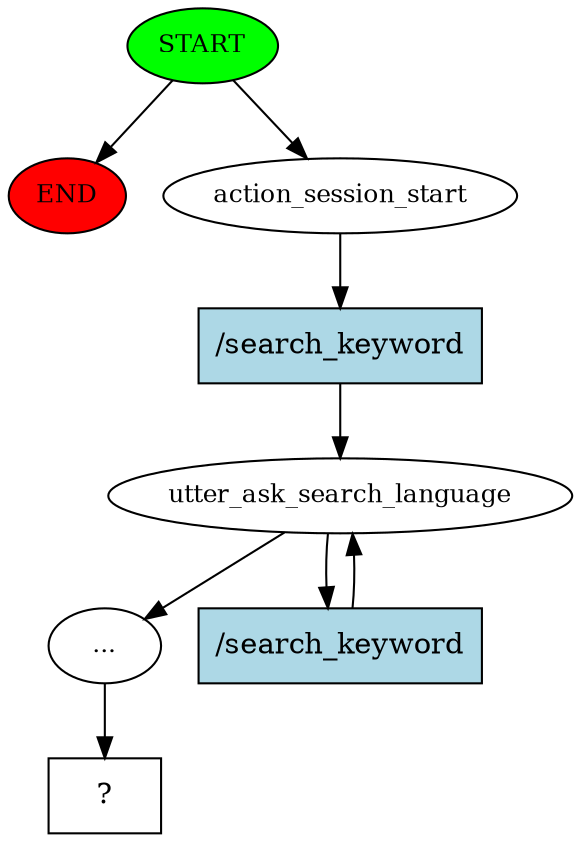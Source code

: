 digraph  {
0 [class="start active", fillcolor=green, fontsize=12, label=START, style=filled];
"-1" [class=end, fillcolor=red, fontsize=12, label=END, style=filled];
1 [class=active, fontsize=12, label=action_session_start];
2 [class=active, fontsize=12, label=utter_ask_search_language];
4 [class=active, fontsize=12, label="..."];
5 [class="intent dashed active", label="  ?  ", shape=rect];
6 [class="intent active", fillcolor=lightblue, label="/search_keyword", shape=rect, style=filled];
7 [class="intent active", fillcolor=lightblue, label="/search_keyword", shape=rect, style=filled];
0 -> "-1"  [class="", key=NONE, label=""];
0 -> 1  [class=active, key=NONE, label=""];
1 -> 6  [class=active, key=0];
2 -> 4  [class=active, key=NONE, label=""];
2 -> 7  [class=active, key=0];
4 -> 5  [class=active, key=NONE, label=""];
6 -> 2  [class=active, key=0];
7 -> 2  [class=active, key=0];
}

